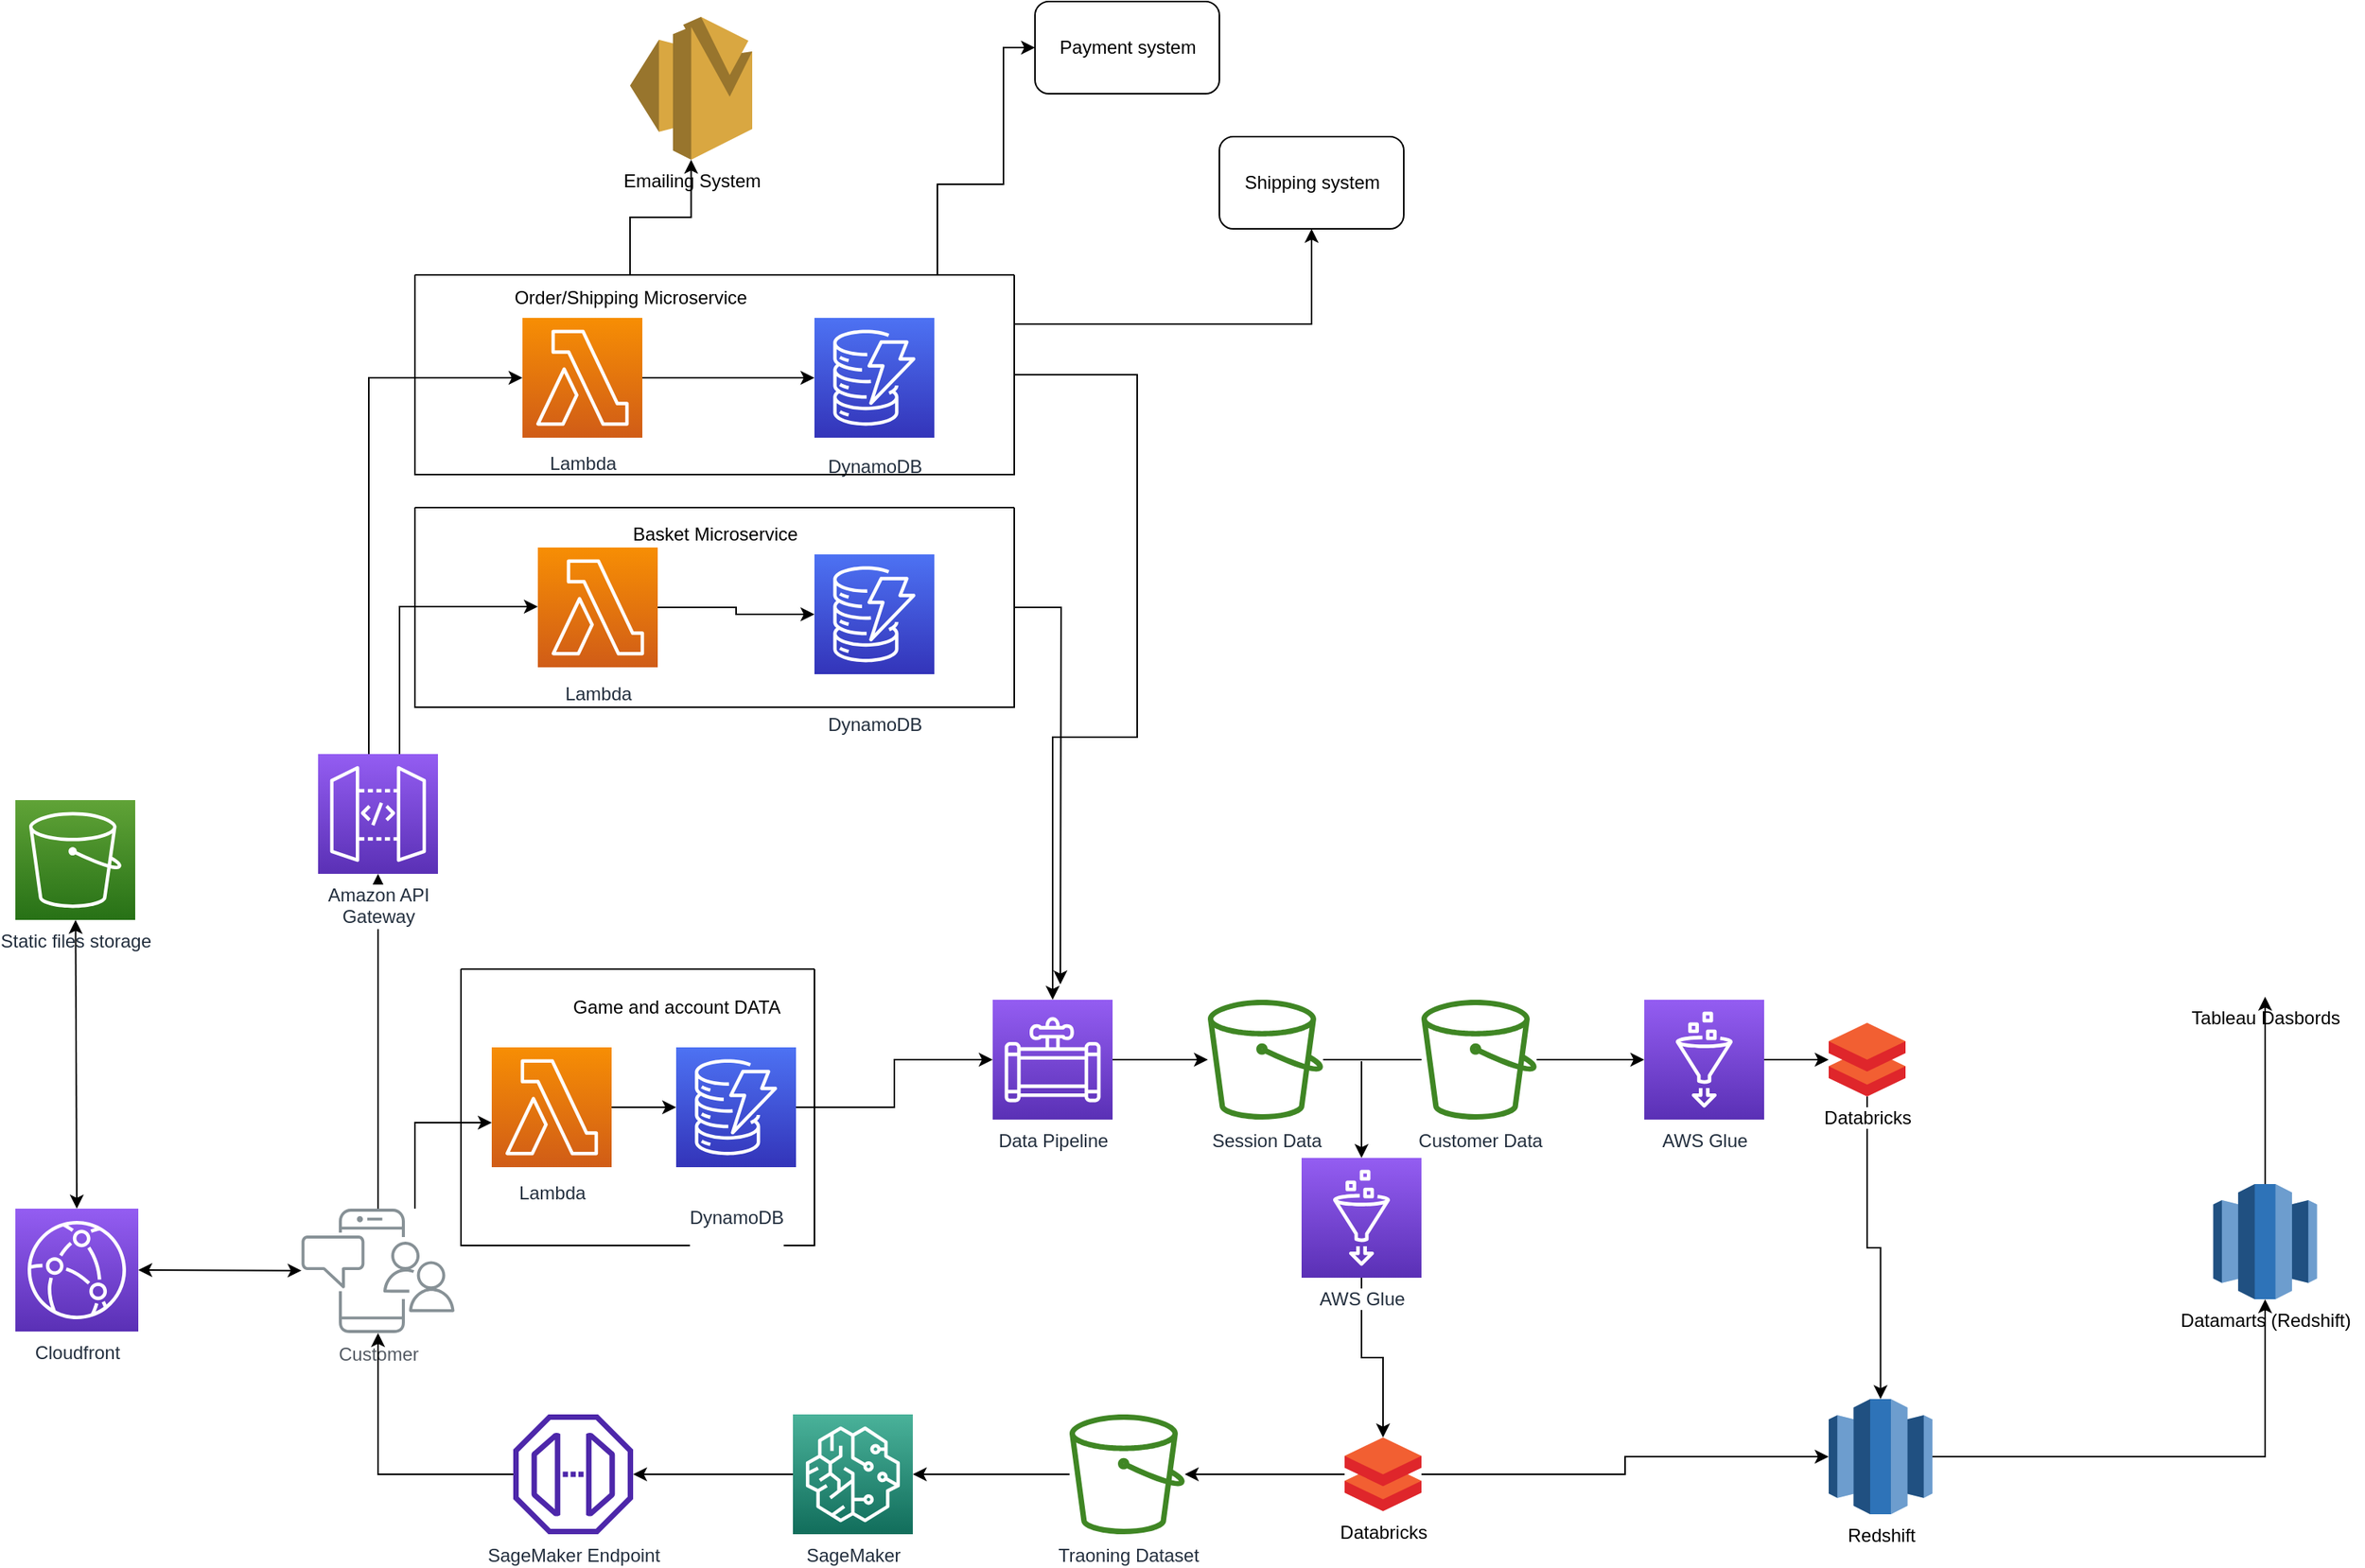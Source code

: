 <mxfile version="20.2.8" type="github">
  <diagram id="Ht1M8jgEwFfnCIfOTk4-" name="Page-1">
    <mxGraphModel dx="1578" dy="818" grid="1" gridSize="10" guides="1" tooltips="1" connect="1" arrows="1" fold="1" page="1" pageScale="1" pageWidth="1654" pageHeight="1169" math="0" shadow="0">
      <root>
        <mxCell id="0" />
        <mxCell id="1" parent="0" />
        <mxCell id="upP_JpkpyjL7S7ulsonY-70" value="" style="edgeStyle=orthogonalEdgeStyle;rounded=0;orthogonalLoop=1;jettySize=auto;html=1;" parent="1" source="UEzPUAAOIrF-is8g5C7q-110" target="UEzPUAAOIrF-is8g5C7q-114" edge="1">
          <mxGeometry relative="1" as="geometry">
            <mxPoint x="316" y="745.5" as="targetPoint" />
          </mxGeometry>
        </mxCell>
        <mxCell id="P4BvlFCygqtTmpREC3zi-4" style="edgeStyle=orthogonalEdgeStyle;rounded=0;orthogonalLoop=1;jettySize=auto;html=1;" edge="1" parent="1" source="UEzPUAAOIrF-is8g5C7q-110" target="P4BvlFCygqtTmpREC3zi-1">
          <mxGeometry relative="1" as="geometry">
            <mxPoint x="250" y="730" as="targetPoint" />
            <Array as="points">
              <mxPoint x="340" y="780" />
            </Array>
          </mxGeometry>
        </mxCell>
        <mxCell id="UEzPUAAOIrF-is8g5C7q-110" value="Customer" style="outlineConnect=0;gradientColor=none;fontColor=#545B64;strokeColor=none;fillColor=#879196;dashed=0;verticalLabelPosition=bottom;verticalAlign=top;align=center;html=1;fontSize=12;fontStyle=0;aspect=fixed;shape=mxgraph.aws4.illustration_notification;pointerEvents=1;labelBackgroundColor=#ffffff;" parent="1" vertex="1">
          <mxGeometry x="266" y="836" width="100" height="81" as="geometry" />
        </mxCell>
        <mxCell id="upP_JpkpyjL7S7ulsonY-90" value="" style="edgeStyle=orthogonalEdgeStyle;rounded=0;orthogonalLoop=1;jettySize=auto;html=1;" parent="1" source="UEzPUAAOIrF-is8g5C7q-114" target="upP_JpkpyjL7S7ulsonY-77" edge="1">
          <mxGeometry relative="1" as="geometry">
            <mxPoint x="316" y="460" as="targetPoint" />
            <Array as="points">
              <mxPoint x="310" y="295" />
            </Array>
          </mxGeometry>
        </mxCell>
        <mxCell id="upP_JpkpyjL7S7ulsonY-92" value="" style="edgeStyle=orthogonalEdgeStyle;rounded=0;orthogonalLoop=1;jettySize=auto;html=1;" parent="1" source="UEzPUAAOIrF-is8g5C7q-114" target="upP_JpkpyjL7S7ulsonY-76" edge="1">
          <mxGeometry relative="1" as="geometry">
            <mxPoint x="316" y="451" as="targetPoint" />
            <Array as="points">
              <mxPoint x="330" y="444" />
            </Array>
          </mxGeometry>
        </mxCell>
        <mxCell id="UEzPUAAOIrF-is8g5C7q-114" value="Amazon API&lt;br&gt;Gateway&lt;br&gt;" style="outlineConnect=0;fontColor=#232F3E;gradientColor=#945DF2;gradientDirection=north;fillColor=#5A30B5;strokeColor=#ffffff;dashed=0;verticalLabelPosition=bottom;verticalAlign=top;align=center;html=1;fontSize=12;fontStyle=0;aspect=fixed;shape=mxgraph.aws4.resourceIcon;resIcon=mxgraph.aws4.api_gateway;labelBackgroundColor=#ffffff;" parent="1" vertex="1">
          <mxGeometry x="277" y="540" width="78" height="78" as="geometry" />
        </mxCell>
        <mxCell id="upP_JpkpyjL7S7ulsonY-38" value="" style="edgeStyle=orthogonalEdgeStyle;rounded=0;orthogonalLoop=1;jettySize=auto;html=1;" parent="1" source="upP_JpkpyjL7S7ulsonY-2" target="upP_JpkpyjL7S7ulsonY-6" edge="1">
          <mxGeometry relative="1" as="geometry" />
        </mxCell>
        <mxCell id="upP_JpkpyjL7S7ulsonY-2" value="SageMaker" style="sketch=0;points=[[0,0,0],[0.25,0,0],[0.5,0,0],[0.75,0,0],[1,0,0],[0,1,0],[0.25,1,0],[0.5,1,0],[0.75,1,0],[1,1,0],[0,0.25,0],[0,0.5,0],[0,0.75,0],[1,0.25,0],[1,0.5,0],[1,0.75,0]];outlineConnect=0;fontColor=#232F3E;gradientColor=#4AB29A;gradientDirection=north;fillColor=#116D5B;strokeColor=#ffffff;dashed=0;verticalLabelPosition=bottom;verticalAlign=top;align=center;html=1;fontSize=12;fontStyle=0;aspect=fixed;shape=mxgraph.aws4.resourceIcon;resIcon=mxgraph.aws4.sagemaker;" parent="1" vertex="1">
          <mxGeometry x="586" y="970" width="78" height="78" as="geometry" />
        </mxCell>
        <mxCell id="upP_JpkpyjL7S7ulsonY-6" value="SageMaker Endpoint" style="sketch=0;outlineConnect=0;fontColor=#232F3E;gradientColor=none;fillColor=#4D27AA;strokeColor=none;dashed=0;verticalLabelPosition=bottom;verticalAlign=top;align=center;html=1;fontSize=12;fontStyle=0;aspect=fixed;pointerEvents=1;shape=mxgraph.aws4.endpoint;" parent="1" vertex="1">
          <mxGeometry x="404" y="970" width="78" height="78" as="geometry" />
        </mxCell>
        <mxCell id="upP_JpkpyjL7S7ulsonY-11" value="Session Data" style="sketch=0;outlineConnect=0;fontColor=#232F3E;gradientColor=none;fillColor=#3F8624;strokeColor=none;dashed=0;verticalLabelPosition=bottom;verticalAlign=top;align=center;html=1;fontSize=12;fontStyle=0;aspect=fixed;pointerEvents=1;shape=mxgraph.aws4.bucket;" parent="1" vertex="1">
          <mxGeometry x="856" y="700" width="75" height="78" as="geometry" />
        </mxCell>
        <mxCell id="P4BvlFCygqtTmpREC3zi-9" style="edgeStyle=orthogonalEdgeStyle;rounded=0;orthogonalLoop=1;jettySize=auto;html=1;" edge="1" parent="1" source="upP_JpkpyjL7S7ulsonY-12" target="P4BvlFCygqtTmpREC3zi-8">
          <mxGeometry relative="1" as="geometry" />
        </mxCell>
        <mxCell id="upP_JpkpyjL7S7ulsonY-12" value="Customer Data" style="sketch=0;outlineConnect=0;fontColor=#232F3E;gradientColor=none;fillColor=#3F8624;strokeColor=none;dashed=0;verticalLabelPosition=bottom;verticalAlign=top;align=center;html=1;fontSize=12;fontStyle=0;aspect=fixed;pointerEvents=1;shape=mxgraph.aws4.bucket;" parent="1" vertex="1">
          <mxGeometry x="995" y="700" width="75" height="78" as="geometry" />
        </mxCell>
        <mxCell id="upP_JpkpyjL7S7ulsonY-32" value="" style="edgeStyle=orthogonalEdgeStyle;rounded=0;orthogonalLoop=1;jettySize=auto;html=1;" parent="1" source="upP_JpkpyjL7S7ulsonY-14" target="upP_JpkpyjL7S7ulsonY-26" edge="1">
          <mxGeometry relative="1" as="geometry" />
        </mxCell>
        <mxCell id="upP_JpkpyjL7S7ulsonY-14" value="AWS Glue" style="outlineConnect=0;fontColor=#232F3E;gradientColor=#945DF2;gradientDirection=north;fillColor=#5A30B5;strokeColor=#ffffff;dashed=0;verticalLabelPosition=bottom;verticalAlign=top;align=center;html=1;fontSize=12;fontStyle=0;aspect=fixed;shape=mxgraph.aws4.resourceIcon;resIcon=mxgraph.aws4.glue;labelBackgroundColor=#ffffff;" parent="1" vertex="1">
          <mxGeometry x="917.0" y="803" width="78" height="78" as="geometry" />
        </mxCell>
        <mxCell id="upP_JpkpyjL7S7ulsonY-37" value="" style="edgeStyle=orthogonalEdgeStyle;rounded=0;orthogonalLoop=1;jettySize=auto;html=1;" parent="1" source="upP_JpkpyjL7S7ulsonY-18" target="upP_JpkpyjL7S7ulsonY-2" edge="1">
          <mxGeometry relative="1" as="geometry" />
        </mxCell>
        <mxCell id="upP_JpkpyjL7S7ulsonY-18" value="Traoning Dataset" style="sketch=0;outlineConnect=0;fontColor=#232F3E;gradientColor=none;fillColor=#3F8624;strokeColor=none;dashed=0;verticalLabelPosition=bottom;verticalAlign=top;align=center;html=1;fontSize=12;fontStyle=0;aspect=fixed;pointerEvents=1;shape=mxgraph.aws4.bucket;" parent="1" vertex="1">
          <mxGeometry x="766" y="970" width="75" height="78" as="geometry" />
        </mxCell>
        <mxCell id="upP_JpkpyjL7S7ulsonY-36" value="" style="edgeStyle=orthogonalEdgeStyle;rounded=0;orthogonalLoop=1;jettySize=auto;html=1;" parent="1" source="upP_JpkpyjL7S7ulsonY-20" target="upP_JpkpyjL7S7ulsonY-11" edge="1">
          <mxGeometry relative="1" as="geometry" />
        </mxCell>
        <mxCell id="upP_JpkpyjL7S7ulsonY-20" value="Data Pipeline" style="sketch=0;points=[[0,0,0],[0.25,0,0],[0.5,0,0],[0.75,0,0],[1,0,0],[0,1,0],[0.25,1,0],[0.5,1,0],[0.75,1,0],[1,1,0],[0,0.25,0],[0,0.5,0],[0,0.75,0],[1,0.25,0],[1,0.5,0],[1,0.75,0]];outlineConnect=0;fontColor=#232F3E;gradientColor=#945DF2;gradientDirection=north;fillColor=#5A30B5;strokeColor=#ffffff;dashed=0;verticalLabelPosition=bottom;verticalAlign=top;align=center;html=1;fontSize=12;fontStyle=0;aspect=fixed;shape=mxgraph.aws4.resourceIcon;resIcon=mxgraph.aws4.data_pipeline;" parent="1" vertex="1">
          <mxGeometry x="716" y="700" width="78" height="78" as="geometry" />
        </mxCell>
        <mxCell id="upP_JpkpyjL7S7ulsonY-33" value="" style="edgeStyle=none;rounded=0;orthogonalLoop=1;jettySize=auto;html=1;" parent="1" source="upP_JpkpyjL7S7ulsonY-26" target="upP_JpkpyjL7S7ulsonY-18" edge="1">
          <mxGeometry relative="1" as="geometry" />
        </mxCell>
        <mxCell id="upP_JpkpyjL7S7ulsonY-65" value="" style="edgeStyle=orthogonalEdgeStyle;rounded=0;orthogonalLoop=1;jettySize=auto;html=1;" parent="1" source="upP_JpkpyjL7S7ulsonY-26" target="upP_JpkpyjL7S7ulsonY-63" edge="1">
          <mxGeometry relative="1" as="geometry">
            <mxPoint x="1060" y="1009" as="targetPoint" />
          </mxGeometry>
        </mxCell>
        <mxCell id="upP_JpkpyjL7S7ulsonY-26" value="Databricks" style="sketch=0;aspect=fixed;html=1;points=[];align=center;image;fontSize=12;image=img/lib/mscae/Databricks.svg;" parent="1" vertex="1">
          <mxGeometry x="945" y="985" width="50" height="48" as="geometry" />
        </mxCell>
        <mxCell id="upP_JpkpyjL7S7ulsonY-27" value="" style="endArrow=none;html=1;rounded=0;" parent="1" source="upP_JpkpyjL7S7ulsonY-11" target="upP_JpkpyjL7S7ulsonY-12" edge="1">
          <mxGeometry width="50" height="50" relative="1" as="geometry">
            <mxPoint x="896" y="830" as="sourcePoint" />
            <mxPoint x="1036" y="830" as="targetPoint" />
          </mxGeometry>
        </mxCell>
        <mxCell id="upP_JpkpyjL7S7ulsonY-28" value="" style="endArrow=classic;html=1;rounded=0;" parent="1" target="upP_JpkpyjL7S7ulsonY-14" edge="1">
          <mxGeometry width="50" height="50" relative="1" as="geometry">
            <mxPoint x="956" y="740" as="sourcePoint" />
            <mxPoint x="796" y="880" as="targetPoint" />
          </mxGeometry>
        </mxCell>
        <mxCell id="upP_JpkpyjL7S7ulsonY-39" value="" style="endArrow=classic;html=1;rounded=0;" parent="1" source="upP_JpkpyjL7S7ulsonY-6" target="UEzPUAAOIrF-is8g5C7q-110" edge="1">
          <mxGeometry width="50" height="50" relative="1" as="geometry">
            <mxPoint x="536" y="1010" as="sourcePoint" />
            <mxPoint x="586" y="960" as="targetPoint" />
            <Array as="points">
              <mxPoint x="316" y="1009" />
            </Array>
          </mxGeometry>
        </mxCell>
        <mxCell id="upP_JpkpyjL7S7ulsonY-135" style="edgeStyle=orthogonalEdgeStyle;rounded=0;orthogonalLoop=1;jettySize=auto;html=1;entryX=0.5;entryY=1;entryDx=0;entryDy=0;entryPerimeter=0;fontColor=#000000;" parent="1" source="upP_JpkpyjL7S7ulsonY-63" target="upP_JpkpyjL7S7ulsonY-132" edge="1">
          <mxGeometry relative="1" as="geometry" />
        </mxCell>
        <mxCell id="upP_JpkpyjL7S7ulsonY-63" value="Redshift" style="outlineConnect=0;dashed=0;verticalLabelPosition=bottom;verticalAlign=top;align=center;html=1;shape=mxgraph.aws3.redshift;fillColor=#2E73B8;gradientColor=none;" parent="1" vertex="1">
          <mxGeometry x="1260" y="960" width="67.5" height="75" as="geometry" />
        </mxCell>
        <mxCell id="upP_JpkpyjL7S7ulsonY-83" value="" style="edgeStyle=orthogonalEdgeStyle;rounded=0;orthogonalLoop=1;jettySize=auto;html=1;" parent="1" source="upP_JpkpyjL7S7ulsonY-76" target="upP_JpkpyjL7S7ulsonY-79" edge="1">
          <mxGeometry relative="1" as="geometry" />
        </mxCell>
        <mxCell id="upP_JpkpyjL7S7ulsonY-76" value="Lambda" style="outlineConnect=0;fontColor=#232F3E;gradientColor=#F78E04;gradientDirection=north;fillColor=#D05C17;strokeColor=#ffffff;dashed=0;verticalLabelPosition=bottom;verticalAlign=top;align=center;html=1;fontSize=12;fontStyle=0;aspect=fixed;shape=mxgraph.aws4.resourceIcon;resIcon=mxgraph.aws4.lambda;labelBackgroundColor=#ffffff;spacingTop=3;" parent="1" vertex="1">
          <mxGeometry x="420" y="405.5" width="78" height="78" as="geometry" />
        </mxCell>
        <mxCell id="upP_JpkpyjL7S7ulsonY-82" value="" style="edgeStyle=orthogonalEdgeStyle;rounded=0;orthogonalLoop=1;jettySize=auto;html=1;" parent="1" source="upP_JpkpyjL7S7ulsonY-77" target="upP_JpkpyjL7S7ulsonY-80" edge="1">
          <mxGeometry relative="1" as="geometry" />
        </mxCell>
        <mxCell id="upP_JpkpyjL7S7ulsonY-77" value="Lambda" style="outlineConnect=0;fontColor=#232F3E;gradientColor=#F78E04;gradientDirection=north;fillColor=#D05C17;strokeColor=#ffffff;dashed=0;verticalLabelPosition=bottom;verticalAlign=top;align=center;html=1;fontSize=12;fontStyle=0;aspect=fixed;shape=mxgraph.aws4.resourceIcon;resIcon=mxgraph.aws4.lambda;labelBackgroundColor=#ffffff;spacingTop=3;" parent="1" vertex="1">
          <mxGeometry x="410" y="256" width="78" height="78" as="geometry" />
        </mxCell>
        <mxCell id="upP_JpkpyjL7S7ulsonY-79" value="&#xa;&lt;span style=&quot;color: rgb(35, 47, 62); font-family: Helvetica; font-size: 12px; font-style: normal; font-variant-ligatures: normal; font-variant-caps: normal; font-weight: 400; letter-spacing: normal; orphans: 2; text-align: center; text-indent: 0px; text-transform: none; widows: 2; word-spacing: 0px; -webkit-text-stroke-width: 0px; background-color: rgb(255, 255, 255); text-decoration-thickness: initial; text-decoration-style: initial; text-decoration-color: initial; float: none; display: inline !important;&quot;&gt;DynamoDB&lt;/span&gt;&#xa;&#xa;" style="outlineConnect=0;fontColor=#232F3E;gradientColor=#4D72F3;gradientDirection=north;fillColor=#3334B9;strokeColor=#ffffff;dashed=0;verticalLabelPosition=bottom;verticalAlign=top;align=center;html=1;fontSize=12;fontStyle=0;aspect=fixed;shape=mxgraph.aws4.resourceIcon;resIcon=mxgraph.aws4.dynamodb;labelBackgroundColor=#ffffff;spacingTop=5;" parent="1" vertex="1">
          <mxGeometry x="600.0" y="410" width="78" height="78" as="geometry" />
        </mxCell>
        <mxCell id="upP_JpkpyjL7S7ulsonY-80" value="DynamoDB" style="outlineConnect=0;fontColor=#232F3E;gradientColor=#4D72F3;gradientDirection=north;fillColor=#3334B9;strokeColor=#ffffff;dashed=0;verticalLabelPosition=bottom;verticalAlign=top;align=center;html=1;fontSize=12;fontStyle=0;aspect=fixed;shape=mxgraph.aws4.resourceIcon;resIcon=mxgraph.aws4.dynamodb;labelBackgroundColor=#ffffff;spacingTop=5;" parent="1" vertex="1">
          <mxGeometry x="600.0" y="256" width="78" height="78" as="geometry" />
        </mxCell>
        <mxCell id="upP_JpkpyjL7S7ulsonY-102" value="" style="edgeStyle=orthogonalEdgeStyle;rounded=0;orthogonalLoop=1;jettySize=auto;html=1;fontColor=#000000;entryX=0;entryY=0.5;entryDx=0;entryDy=0;" parent="1" source="upP_JpkpyjL7S7ulsonY-93" target="upP_JpkpyjL7S7ulsonY-97" edge="1">
          <mxGeometry relative="1" as="geometry">
            <mxPoint x="535" y="83" as="targetPoint" />
            <Array as="points">
              <mxPoint x="680" y="169" />
              <mxPoint x="723" y="169" />
              <mxPoint x="723" y="80" />
            </Array>
          </mxGeometry>
        </mxCell>
        <mxCell id="upP_JpkpyjL7S7ulsonY-104" value="" style="edgeStyle=orthogonalEdgeStyle;rounded=0;orthogonalLoop=1;jettySize=auto;html=1;fontColor=#000000;entryX=0.5;entryY=1;entryDx=0;entryDy=0;" parent="1" source="upP_JpkpyjL7S7ulsonY-93" target="upP_JpkpyjL7S7ulsonY-98" edge="1">
          <mxGeometry relative="1" as="geometry">
            <mxPoint x="1005" y="293" as="targetPoint" />
            <Array as="points">
              <mxPoint x="923" y="260" />
            </Array>
          </mxGeometry>
        </mxCell>
        <mxCell id="upP_JpkpyjL7S7ulsonY-110" value="" style="edgeStyle=orthogonalEdgeStyle;rounded=0;orthogonalLoop=1;jettySize=auto;html=1;fontColor=#000000;entryX=0.5;entryY=0;entryDx=0;entryDy=0;entryPerimeter=0;" parent="1" source="upP_JpkpyjL7S7ulsonY-93" target="upP_JpkpyjL7S7ulsonY-20" edge="1">
          <mxGeometry relative="1" as="geometry">
            <mxPoint x="1005" y="293" as="targetPoint" />
            <Array as="points">
              <mxPoint x="810" y="293" />
              <mxPoint x="810" y="529" />
              <mxPoint x="755" y="529" />
            </Array>
          </mxGeometry>
        </mxCell>
        <mxCell id="upP_JpkpyjL7S7ulsonY-93" value="" style="swimlane;startSize=0;" parent="1" vertex="1">
          <mxGeometry x="340" y="228" width="390" height="130" as="geometry" />
        </mxCell>
        <mxCell id="upP_JpkpyjL7S7ulsonY-88" value="Order/Shipping Microservice" style="text;html=1;align=center;verticalAlign=middle;resizable=0;points=[];autosize=1;strokeColor=none;fillColor=none;" parent="upP_JpkpyjL7S7ulsonY-93" vertex="1">
          <mxGeometry x="55" width="170" height="30" as="geometry" />
        </mxCell>
        <mxCell id="upP_JpkpyjL7S7ulsonY-114" value="" style="edgeStyle=orthogonalEdgeStyle;rounded=0;orthogonalLoop=1;jettySize=auto;html=1;fontColor=#000000;" parent="1" source="upP_JpkpyjL7S7ulsonY-95" edge="1">
          <mxGeometry relative="1" as="geometry">
            <mxPoint x="760" y="690" as="targetPoint" />
          </mxGeometry>
        </mxCell>
        <mxCell id="upP_JpkpyjL7S7ulsonY-95" value="" style="swimlane;startSize=0;" parent="1" vertex="1">
          <mxGeometry x="340" y="379.5" width="390" height="130" as="geometry" />
        </mxCell>
        <mxCell id="upP_JpkpyjL7S7ulsonY-85" value="Basket Microservice" style="text;html=1;align=center;verticalAlign=middle;resizable=0;points=[];autosize=1;strokeColor=none;fillColor=none;" parent="upP_JpkpyjL7S7ulsonY-95" vertex="1">
          <mxGeometry x="130" y="2" width="130" height="30" as="geometry" />
        </mxCell>
        <mxCell id="upP_JpkpyjL7S7ulsonY-97" value="Payment system" style="rounded=1;whiteSpace=wrap;html=1;fontColor=#000000;labelBackgroundColor=none;labelBorderColor=none;" parent="1" vertex="1">
          <mxGeometry x="743.5" y="50" width="120" height="60" as="geometry" />
        </mxCell>
        <mxCell id="upP_JpkpyjL7S7ulsonY-98" value="Shipping system" style="rounded=1;whiteSpace=wrap;html=1;fontColor=#000000;labelBackgroundColor=none;labelBorderColor=none;" parent="1" vertex="1">
          <mxGeometry x="863.5" y="138" width="120" height="60" as="geometry" />
        </mxCell>
        <mxCell id="upP_JpkpyjL7S7ulsonY-106" value="Emailing System" style="outlineConnect=0;dashed=0;verticalLabelPosition=bottom;verticalAlign=top;align=center;html=1;shape=mxgraph.aws3.ses;fillColor=#D9A741;gradientColor=none;labelBackgroundColor=none;labelBorderColor=none;fontColor=#000000;" parent="1" vertex="1">
          <mxGeometry x="480" y="60" width="79.5" height="93" as="geometry" />
        </mxCell>
        <mxCell id="upP_JpkpyjL7S7ulsonY-107" value="" style="edgeStyle=orthogonalEdgeStyle;rounded=0;orthogonalLoop=1;jettySize=auto;html=1;fontColor=#000000;" parent="1" source="upP_JpkpyjL7S7ulsonY-88" target="upP_JpkpyjL7S7ulsonY-106" edge="1">
          <mxGeometry relative="1" as="geometry" />
        </mxCell>
        <mxCell id="upP_JpkpyjL7S7ulsonY-118" value="Tableau Dasbords&lt;br&gt;" style="shape=image;html=1;verticalAlign=top;verticalLabelPosition=bottom;labelBackgroundColor=#ffffff;imageAspect=0;aspect=fixed;image=https://cdn1.iconfinder.com/data/icons/ionicons-fill-vol-2/512/logo-tableau-128.png;labelBorderColor=none;fontColor=#000000;" parent="1" vertex="1">
          <mxGeometry x="1480" y="570" width="128" height="128" as="geometry" />
        </mxCell>
        <mxCell id="upP_JpkpyjL7S7ulsonY-122" value="" style="swimlane;startSize=0;" parent="1" vertex="1">
          <mxGeometry x="370" y="680" width="230" height="180" as="geometry" />
        </mxCell>
        <mxCell id="upP_JpkpyjL7S7ulsonY-123" value="Game and account DATA" style="text;html=1;align=center;verticalAlign=middle;resizable=0;points=[];autosize=1;strokeColor=none;fillColor=none;" parent="upP_JpkpyjL7S7ulsonY-122" vertex="1">
          <mxGeometry x="60" y="10" width="160" height="30" as="geometry" />
        </mxCell>
        <mxCell id="upP_JpkpyjL7S7ulsonY-120" value="&#xa;&lt;span style=&quot;color: rgb(35, 47, 62); font-family: Helvetica; font-size: 12px; font-style: normal; font-variant-ligatures: normal; font-variant-caps: normal; font-weight: 400; letter-spacing: normal; orphans: 2; text-align: center; text-indent: 0px; text-transform: none; widows: 2; word-spacing: 0px; -webkit-text-stroke-width: 0px; background-color: rgb(255, 255, 255); text-decoration-thickness: initial; text-decoration-style: initial; text-decoration-color: initial; float: none; display: inline !important;&quot;&gt;DynamoDB&lt;/span&gt;&#xa;&#xa;" style="outlineConnect=0;fontColor=#232F3E;gradientColor=#4D72F3;gradientDirection=north;fillColor=#3334B9;strokeColor=#ffffff;dashed=0;verticalLabelPosition=bottom;verticalAlign=top;align=center;html=1;fontSize=12;fontStyle=0;aspect=fixed;shape=mxgraph.aws4.resourceIcon;resIcon=mxgraph.aws4.dynamodb;labelBackgroundColor=#ffffff;spacingTop=5;" parent="upP_JpkpyjL7S7ulsonY-122" vertex="1">
          <mxGeometry x="140.0" y="51" width="78" height="78" as="geometry" />
        </mxCell>
        <mxCell id="P4BvlFCygqtTmpREC3zi-5" value="" style="edgeStyle=orthogonalEdgeStyle;rounded=0;orthogonalLoop=1;jettySize=auto;html=1;" edge="1" parent="upP_JpkpyjL7S7ulsonY-122" source="P4BvlFCygqtTmpREC3zi-1" target="upP_JpkpyjL7S7ulsonY-120">
          <mxGeometry relative="1" as="geometry" />
        </mxCell>
        <mxCell id="P4BvlFCygqtTmpREC3zi-1" value="Lambda" style="outlineConnect=0;fontColor=#232F3E;gradientColor=#F78E04;gradientDirection=north;fillColor=#D05C17;strokeColor=#ffffff;dashed=0;verticalLabelPosition=bottom;verticalAlign=top;align=center;html=1;fontSize=12;fontStyle=0;aspect=fixed;shape=mxgraph.aws4.resourceIcon;resIcon=mxgraph.aws4.lambda;labelBackgroundColor=#ffffff;spacingTop=3;" vertex="1" parent="upP_JpkpyjL7S7ulsonY-122">
          <mxGeometry x="20" y="51" width="78" height="78" as="geometry" />
        </mxCell>
        <mxCell id="upP_JpkpyjL7S7ulsonY-126" value="Static files storage" style="sketch=0;points=[[0,0,0],[0.25,0,0],[0.5,0,0],[0.75,0,0],[1,0,0],[0,1,0],[0.25,1,0],[0.5,1,0],[0.75,1,0],[1,1,0],[0,0.25,0],[0,0.5,0],[0,0.75,0],[1,0.25,0],[1,0.5,0],[1,0.75,0]];outlineConnect=0;fontColor=#232F3E;gradientColor=#60A337;gradientDirection=north;fillColor=#277116;strokeColor=#ffffff;dashed=0;verticalLabelPosition=bottom;verticalAlign=top;align=center;html=1;fontSize=12;fontStyle=0;aspect=fixed;shape=mxgraph.aws4.resourceIcon;resIcon=mxgraph.aws4.s3;labelBackgroundColor=none;labelBorderColor=none;" parent="1" vertex="1">
          <mxGeometry x="80" y="570" width="78" height="78" as="geometry" />
        </mxCell>
        <mxCell id="upP_JpkpyjL7S7ulsonY-127" value="Cloudfront&lt;br&gt;" style="sketch=0;points=[[0,0,0],[0.25,0,0],[0.5,0,0],[0.75,0,0],[1,0,0],[0,1,0],[0.25,1,0],[0.5,1,0],[0.75,1,0],[1,1,0],[0,0.25,0],[0,0.5,0],[0,0.75,0],[1,0.25,0],[1,0.5,0],[1,0.75,0]];outlineConnect=0;fontColor=#232F3E;gradientColor=#945DF2;gradientDirection=north;fillColor=#5A30B5;strokeColor=#ffffff;dashed=0;verticalLabelPosition=bottom;verticalAlign=top;align=center;html=1;fontSize=12;fontStyle=0;aspect=fixed;shape=mxgraph.aws4.resourceIcon;resIcon=mxgraph.aws4.cloudfront;labelBackgroundColor=none;labelBorderColor=none;" parent="1" vertex="1">
          <mxGeometry x="80" y="836" width="80" height="80" as="geometry" />
        </mxCell>
        <mxCell id="upP_JpkpyjL7S7ulsonY-130" value="" style="endArrow=classic;startArrow=classic;html=1;rounded=0;fontColor=#000000;entryX=1;entryY=0.5;entryDx=0;entryDy=0;entryPerimeter=0;" parent="1" source="UEzPUAAOIrF-is8g5C7q-110" target="upP_JpkpyjL7S7ulsonY-127" edge="1">
          <mxGeometry width="50" height="50" relative="1" as="geometry">
            <mxPoint x="510" y="820" as="sourcePoint" />
            <mxPoint x="560" y="770" as="targetPoint" />
          </mxGeometry>
        </mxCell>
        <mxCell id="upP_JpkpyjL7S7ulsonY-131" value="" style="endArrow=classic;startArrow=classic;html=1;rounded=0;fontColor=#000000;exitX=0.5;exitY=0;exitDx=0;exitDy=0;exitPerimeter=0;" parent="1" source="upP_JpkpyjL7S7ulsonY-127" target="upP_JpkpyjL7S7ulsonY-126" edge="1">
          <mxGeometry width="50" height="50" relative="1" as="geometry">
            <mxPoint x="120" y="830" as="sourcePoint" />
            <mxPoint x="560" y="770" as="targetPoint" />
          </mxGeometry>
        </mxCell>
        <mxCell id="upP_JpkpyjL7S7ulsonY-136" style="edgeStyle=orthogonalEdgeStyle;rounded=0;orthogonalLoop=1;jettySize=auto;html=1;fontColor=#000000;" parent="1" source="upP_JpkpyjL7S7ulsonY-132" target="upP_JpkpyjL7S7ulsonY-118" edge="1">
          <mxGeometry relative="1" as="geometry" />
        </mxCell>
        <mxCell id="upP_JpkpyjL7S7ulsonY-132" value="Datamarts (Redshift)" style="outlineConnect=0;dashed=0;verticalLabelPosition=bottom;verticalAlign=top;align=center;html=1;shape=mxgraph.aws3.redshift;fillColor=#2E73B8;gradientColor=none;" parent="1" vertex="1">
          <mxGeometry x="1510.25" y="820" width="67.5" height="75" as="geometry" />
        </mxCell>
        <mxCell id="P4BvlFCygqtTmpREC3zi-6" style="edgeStyle=orthogonalEdgeStyle;rounded=0;orthogonalLoop=1;jettySize=auto;html=1;entryX=0;entryY=0.5;entryDx=0;entryDy=0;entryPerimeter=0;" edge="1" parent="1" source="upP_JpkpyjL7S7ulsonY-120" target="upP_JpkpyjL7S7ulsonY-20">
          <mxGeometry relative="1" as="geometry" />
        </mxCell>
        <mxCell id="P4BvlFCygqtTmpREC3zi-11" style="edgeStyle=orthogonalEdgeStyle;rounded=0;orthogonalLoop=1;jettySize=auto;html=1;" edge="1" parent="1" source="P4BvlFCygqtTmpREC3zi-7" target="upP_JpkpyjL7S7ulsonY-63">
          <mxGeometry relative="1" as="geometry" />
        </mxCell>
        <mxCell id="P4BvlFCygqtTmpREC3zi-7" value="Databricks" style="sketch=0;aspect=fixed;html=1;points=[];align=center;image;fontSize=12;image=img/lib/mscae/Databricks.svg;" vertex="1" parent="1">
          <mxGeometry x="1260" y="715" width="50" height="48" as="geometry" />
        </mxCell>
        <mxCell id="P4BvlFCygqtTmpREC3zi-10" style="edgeStyle=orthogonalEdgeStyle;rounded=0;orthogonalLoop=1;jettySize=auto;html=1;" edge="1" parent="1" source="P4BvlFCygqtTmpREC3zi-8" target="P4BvlFCygqtTmpREC3zi-7">
          <mxGeometry relative="1" as="geometry" />
        </mxCell>
        <mxCell id="P4BvlFCygqtTmpREC3zi-8" value="AWS Glue" style="outlineConnect=0;fontColor=#232F3E;gradientColor=#945DF2;gradientDirection=north;fillColor=#5A30B5;strokeColor=#ffffff;dashed=0;verticalLabelPosition=bottom;verticalAlign=top;align=center;html=1;fontSize=12;fontStyle=0;aspect=fixed;shape=mxgraph.aws4.resourceIcon;resIcon=mxgraph.aws4.glue;labelBackgroundColor=#ffffff;" vertex="1" parent="1">
          <mxGeometry x="1140.0" y="700" width="78" height="78" as="geometry" />
        </mxCell>
      </root>
    </mxGraphModel>
  </diagram>
</mxfile>
